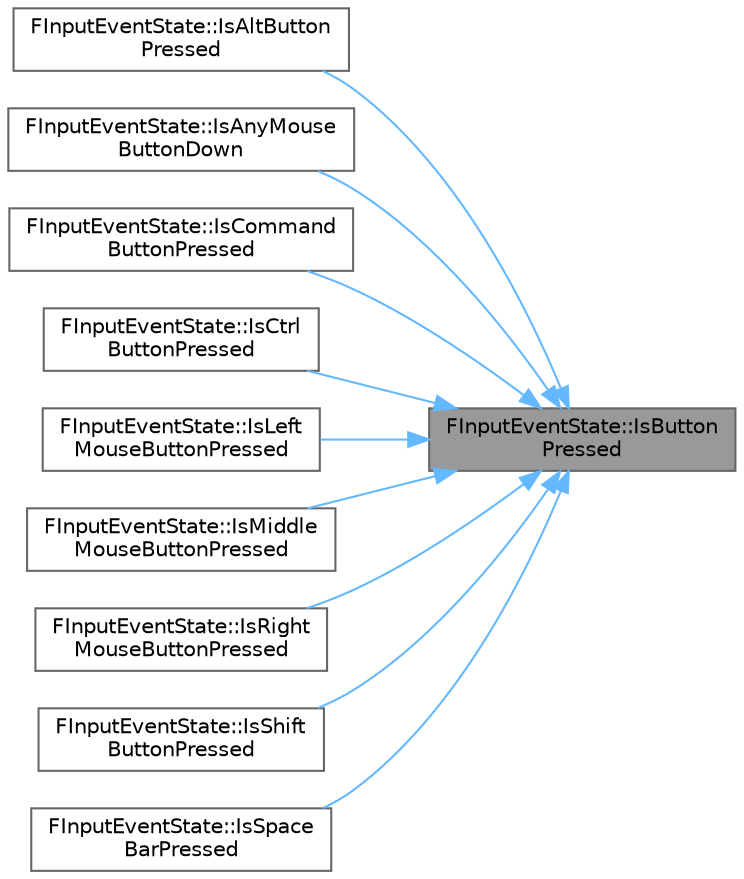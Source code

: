 digraph "FInputEventState::IsButtonPressed"
{
 // INTERACTIVE_SVG=YES
 // LATEX_PDF_SIZE
  bgcolor="transparent";
  edge [fontname=Helvetica,fontsize=10,labelfontname=Helvetica,labelfontsize=10];
  node [fontname=Helvetica,fontsize=10,shape=box,height=0.2,width=0.4];
  rankdir="RL";
  Node1 [id="Node000001",label="FInputEventState::IsButton\lPressed",height=0.2,width=0.4,color="gray40", fillcolor="grey60", style="filled", fontcolor="black",tooltip=" "];
  Node1 -> Node2 [id="edge1_Node000001_Node000002",dir="back",color="steelblue1",style="solid",tooltip=" "];
  Node2 [id="Node000002",label="FInputEventState::IsAltButton\lPressed",height=0.2,width=0.4,color="grey40", fillcolor="white", style="filled",URL="$d9/d1e/structFInputEventState.html#a86b06149a61f7897370558d16c8a15b5",tooltip="return true if alt is pressed right now."];
  Node1 -> Node3 [id="edge2_Node000001_Node000003",dir="back",color="steelblue1",style="solid",tooltip=" "];
  Node3 [id="Node000003",label="FInputEventState::IsAnyMouse\lButtonDown",height=0.2,width=0.4,color="grey40", fillcolor="white", style="filled",URL="$d9/d1e/structFInputEventState.html#a7cab27c1ac84cd405a492c16065849c5",tooltip=" "];
  Node1 -> Node4 [id="edge3_Node000001_Node000004",dir="back",color="steelblue1",style="solid",tooltip=" "];
  Node4 [id="Node000004",label="FInputEventState::IsCommand\lButtonPressed",height=0.2,width=0.4,color="grey40", fillcolor="white", style="filled",URL="$d9/d1e/structFInputEventState.html#a9f6ce6b833485091dc960fe07016dc5d",tooltip=" "];
  Node1 -> Node5 [id="edge4_Node000001_Node000005",dir="back",color="steelblue1",style="solid",tooltip=" "];
  Node5 [id="Node000005",label="FInputEventState::IsCtrl\lButtonPressed",height=0.2,width=0.4,color="grey40", fillcolor="white", style="filled",URL="$d9/d1e/structFInputEventState.html#a8ab4002d7baaa0c52ed80bfac9382f72",tooltip=" "];
  Node1 -> Node6 [id="edge5_Node000001_Node000006",dir="back",color="steelblue1",style="solid",tooltip=" "];
  Node6 [id="Node000006",label="FInputEventState::IsLeft\lMouseButtonPressed",height=0.2,width=0.4,color="grey40", fillcolor="white", style="filled",URL="$d9/d1e/structFInputEventState.html#a1c47b502d5f5bcb8e519edeabc69b178",tooltip=" "];
  Node1 -> Node7 [id="edge6_Node000001_Node000007",dir="back",color="steelblue1",style="solid",tooltip=" "];
  Node7 [id="Node000007",label="FInputEventState::IsMiddle\lMouseButtonPressed",height=0.2,width=0.4,color="grey40", fillcolor="white", style="filled",URL="$d9/d1e/structFInputEventState.html#a363be3f520dd76bfb4634ef2a2acdd13",tooltip=" "];
  Node1 -> Node8 [id="edge7_Node000001_Node000008",dir="back",color="steelblue1",style="solid",tooltip=" "];
  Node8 [id="Node000008",label="FInputEventState::IsRight\lMouseButtonPressed",height=0.2,width=0.4,color="grey40", fillcolor="white", style="filled",URL="$d9/d1e/structFInputEventState.html#a03e0e3ab18b76d6efb9c6f44c89ac8f1",tooltip=" "];
  Node1 -> Node9 [id="edge8_Node000001_Node000009",dir="back",color="steelblue1",style="solid",tooltip=" "];
  Node9 [id="Node000009",label="FInputEventState::IsShift\lButtonPressed",height=0.2,width=0.4,color="grey40", fillcolor="white", style="filled",URL="$d9/d1e/structFInputEventState.html#aa221a1ac3eeaf8ba4f54394983216dea",tooltip=" "];
  Node1 -> Node10 [id="edge9_Node000001_Node000010",dir="back",color="steelblue1",style="solid",tooltip=" "];
  Node10 [id="Node000010",label="FInputEventState::IsSpace\lBarPressed",height=0.2,width=0.4,color="grey40", fillcolor="white", style="filled",URL="$d9/d1e/structFInputEventState.html#a364d4c6e0a2e0989c89c46422b7ab61e",tooltip=" "];
}
